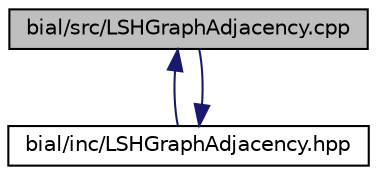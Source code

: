 digraph "bial/src/LSHGraphAdjacency.cpp"
{
  edge [fontname="Helvetica",fontsize="10",labelfontname="Helvetica",labelfontsize="10"];
  node [fontname="Helvetica",fontsize="10",shape=record];
  Node1 [label="bial/src/LSHGraphAdjacency.cpp",height=0.2,width=0.4,color="black", fillcolor="grey75", style="filled", fontcolor="black"];
  Node1 -> Node2 [dir="back",color="midnightblue",fontsize="10",style="solid",fontname="Helvetica"];
  Node2 [label="bial/inc/LSHGraphAdjacency.hpp",height=0.2,width=0.4,color="black", fillcolor="white", style="filled",URL="$_l_s_h_graph_adjacency_8hpp.html"];
  Node2 -> Node1 [dir="back",color="midnightblue",fontsize="10",style="solid",fontname="Helvetica"];
}
